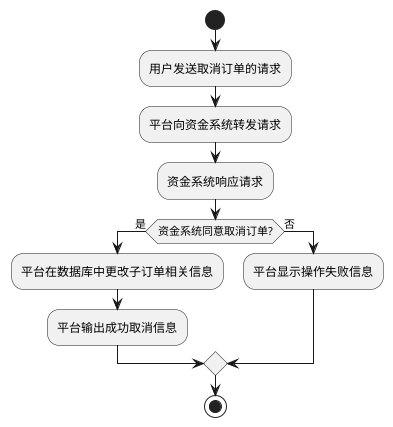 @startuml

start
:用户发送取消订单的请求;
:平台向资金系统转发请求;
:资金系统响应请求;


if (资金系统同意取消订单?) then (是)
  :平台在数据库中更改子订单相关信息;
  :平台输出成功取消信息;
else (否)
  :平台显示操作失败信息;
endif

stop

@enduml


@startuml

start
:用户发送提交订单的请求;
:平台向资金系统转发请求;
:资金系统响应请求;


if (资金系统同意提交订单?) then (是)
  :平台在数据库中更改子订单相关信息;
  :平台输出成功提交信息;
else (否)
  :平台显示失败信息;
endif

stop

@enduml

@startuml

start
:用户向平台提出查看子订单的请求;
:平台调出所有子订单信息;
:平台显示所有子订单信息;

stop

@enduml